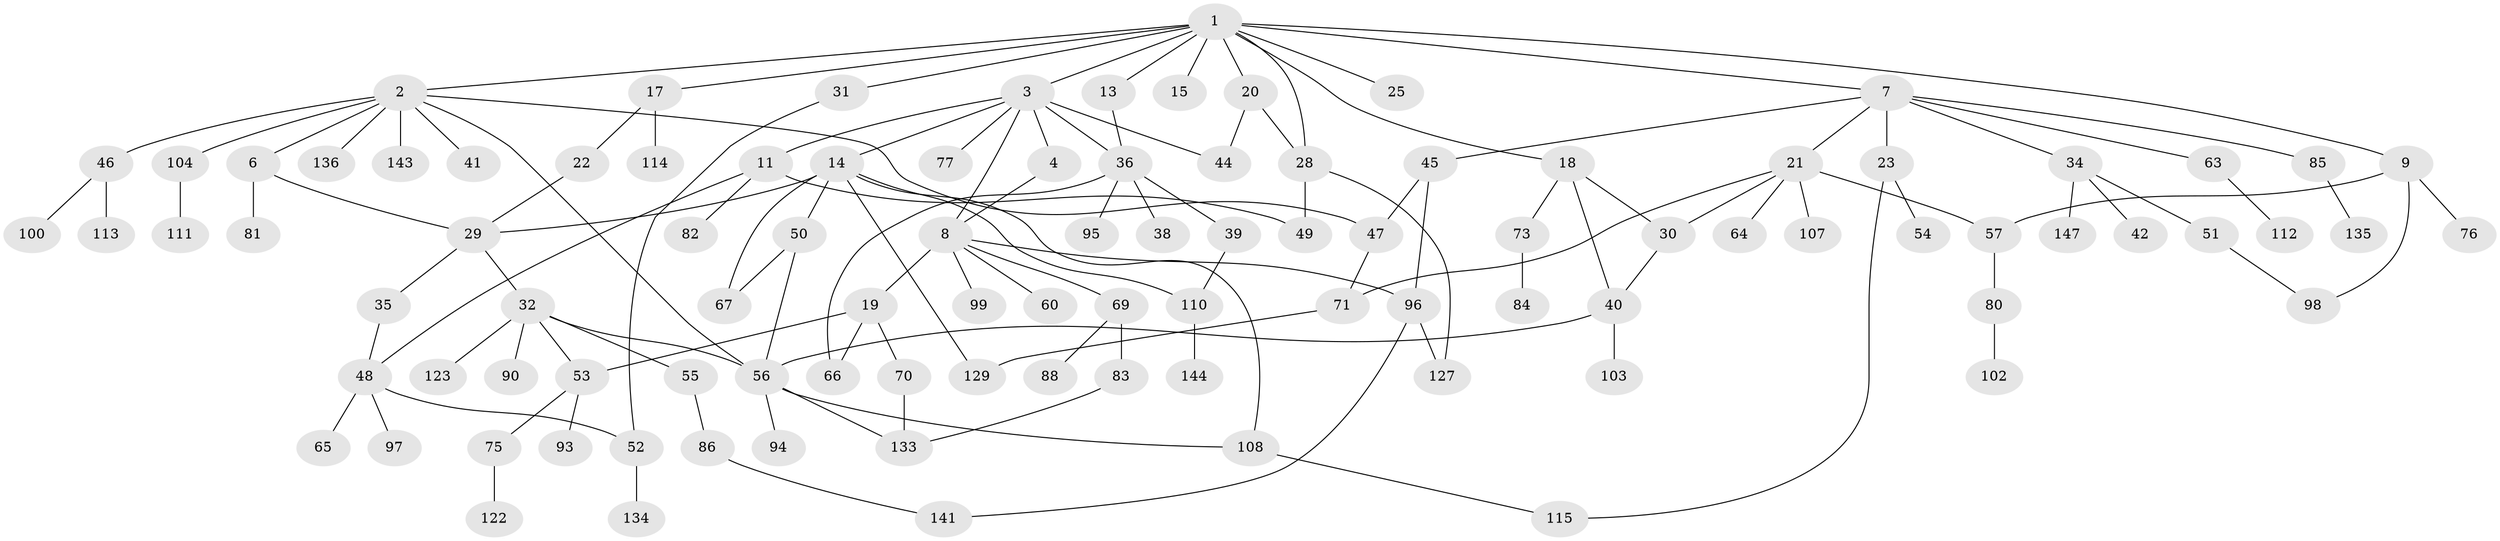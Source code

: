 // original degree distribution, {7: 0.02027027027027027, 6: 0.033783783783783786, 2: 0.32432432432432434, 3: 0.20270270270270271, 4: 0.060810810810810814, 5: 0.0472972972972973, 1: 0.3108108108108108}
// Generated by graph-tools (version 1.1) at 2025/10/02/27/25 16:10:52]
// undirected, 100 vertices, 129 edges
graph export_dot {
graph [start="1"]
  node [color=gray90,style=filled];
  1 [super="+5"];
  2 [super="+16"];
  3 [super="+26"];
  4 [super="+89"];
  6 [super="+78"];
  7 [super="+10"];
  8 [super="+12"];
  9 [super="+27"];
  11 [super="+121"];
  13 [super="+61"];
  14 [super="+33"];
  15;
  17 [super="+138"];
  18 [super="+37"];
  19 [super="+24"];
  20;
  21 [super="+62"];
  22;
  23 [super="+91"];
  25;
  28 [super="+74"];
  29 [super="+139"];
  30 [super="+92"];
  31;
  32 [super="+43"];
  34 [super="+101"];
  35;
  36 [super="+58"];
  38;
  39;
  40 [super="+68"];
  41;
  42;
  44;
  45;
  46 [super="+106"];
  47;
  48;
  49 [super="+105"];
  50 [super="+72"];
  51 [super="+132"];
  52 [super="+146"];
  53 [super="+87"];
  54;
  55 [super="+145"];
  56 [super="+59"];
  57 [super="+119"];
  60;
  63;
  64;
  65 [super="+116"];
  66;
  67;
  69 [super="+79"];
  70 [super="+124"];
  71 [super="+117"];
  73;
  75;
  76;
  77 [super="+118"];
  80;
  81;
  82;
  83;
  84 [super="+126"];
  85;
  86 [super="+148"];
  88;
  90;
  93;
  94;
  95 [super="+128"];
  96;
  97;
  98;
  99;
  100 [super="+137"];
  102;
  103 [super="+109"];
  104 [super="+125"];
  107;
  108 [super="+130"];
  110 [super="+120"];
  111 [super="+131"];
  112 [super="+140"];
  113;
  114;
  115;
  122;
  123;
  127;
  129;
  133 [super="+142"];
  134;
  135;
  136;
  141;
  143;
  144;
  147;
  1 -- 2;
  1 -- 3;
  1 -- 9;
  1 -- 13;
  1 -- 18;
  1 -- 20;
  1 -- 17;
  1 -- 7;
  1 -- 25;
  1 -- 28;
  1 -- 31;
  1 -- 15;
  2 -- 6;
  2 -- 41;
  2 -- 46;
  2 -- 136;
  2 -- 143;
  2 -- 104;
  2 -- 56;
  2 -- 47;
  3 -- 4;
  3 -- 8;
  3 -- 11;
  3 -- 14;
  3 -- 77;
  3 -- 44;
  3 -- 36;
  4 -- 8;
  6 -- 81;
  6 -- 29;
  7 -- 23;
  7 -- 34;
  7 -- 85;
  7 -- 21;
  7 -- 45;
  7 -- 63;
  8 -- 96;
  8 -- 99;
  8 -- 19;
  8 -- 69;
  8 -- 60;
  9 -- 76;
  9 -- 98;
  9 -- 57;
  11 -- 49;
  11 -- 82;
  11 -- 48;
  13 -- 36;
  14 -- 129;
  14 -- 67;
  14 -- 50;
  14 -- 110;
  14 -- 108;
  14 -- 29;
  17 -- 22;
  17 -- 114;
  18 -- 40;
  18 -- 73;
  18 -- 30;
  19 -- 66;
  19 -- 70;
  19 -- 53;
  20 -- 44;
  20 -- 28;
  21 -- 30;
  21 -- 57;
  21 -- 64;
  21 -- 71;
  21 -- 107;
  22 -- 29;
  23 -- 54;
  23 -- 115;
  28 -- 127;
  28 -- 49;
  29 -- 32;
  29 -- 35;
  30 -- 40;
  31 -- 52;
  32 -- 53;
  32 -- 55;
  32 -- 56;
  32 -- 90;
  32 -- 123;
  34 -- 42;
  34 -- 51;
  34 -- 147;
  35 -- 48;
  36 -- 38;
  36 -- 39;
  36 -- 66;
  36 -- 95;
  39 -- 110;
  40 -- 56;
  40 -- 103;
  45 -- 47;
  45 -- 96;
  46 -- 100;
  46 -- 113;
  47 -- 71;
  48 -- 65;
  48 -- 97;
  48 -- 52;
  50 -- 67;
  50 -- 56;
  51 -- 98;
  52 -- 134;
  53 -- 75;
  53 -- 93;
  55 -- 86;
  56 -- 108;
  56 -- 133;
  56 -- 94;
  57 -- 80;
  63 -- 112;
  69 -- 88;
  69 -- 83;
  70 -- 133;
  71 -- 129;
  73 -- 84;
  75 -- 122;
  80 -- 102;
  83 -- 133;
  85 -- 135;
  86 -- 141;
  96 -- 127;
  96 -- 141;
  104 -- 111;
  108 -- 115;
  110 -- 144;
}
